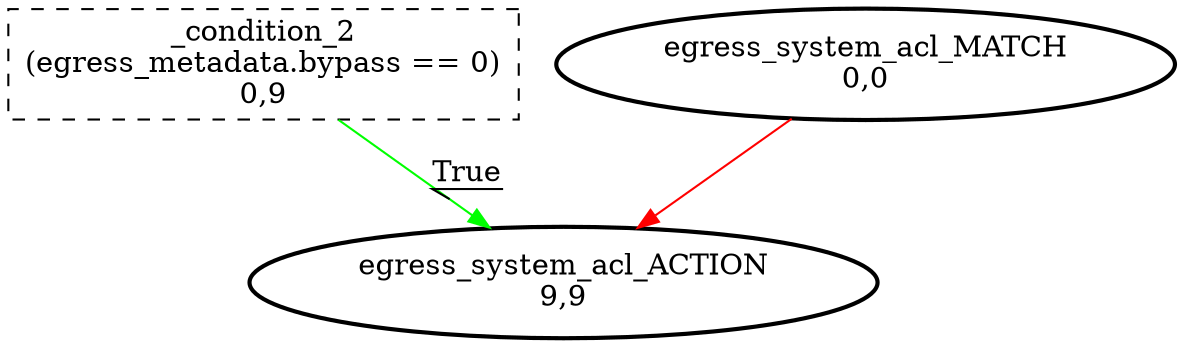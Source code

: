 digraph egress {
_condition_2 [ shape=box label="_condition_2\n(egress_metadata.bypass == 0)\n0,9" style=dashed];
egress_system_acl_ACTION [ label="egress_system_acl_ACTION\n9,9" style=bold];
egress_system_acl_MATCH [ label="egress_system_acl_MATCH\n0,0" style=bold];
_condition_2 -> egress_system_acl_ACTION [color=green label="True" decorate=true ];
egress_system_acl_MATCH -> egress_system_acl_ACTION [color=red ];
}
